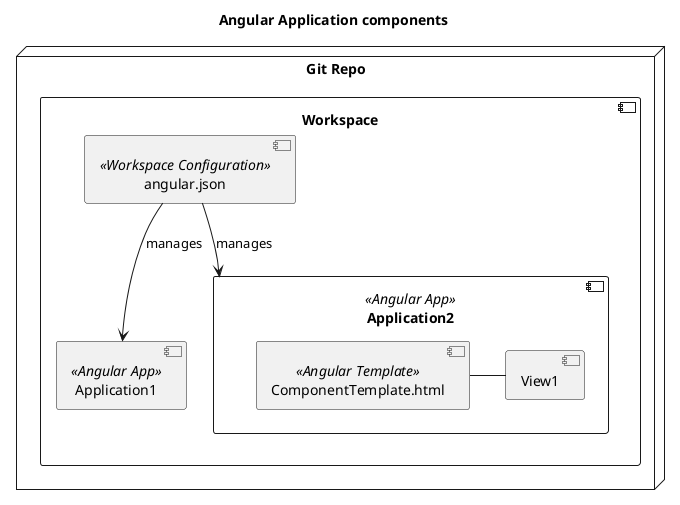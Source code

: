 @startuml

title Angular Application components

node "Git Repo" {
	component Workspace {
	    [angular.json] <<Workspace Configuration>>
    	[Application1] <<Angular App>>
    	component Application2 <<Angular App>> {
'			left to right direction
			[ComponentTemplate.html] <<Angular Template>> as CT
			[CT] - [View1]
    	}

    	angular.json --> Application1: manages
    	angular.json --> Application2: manages
    }
}


@enduml
